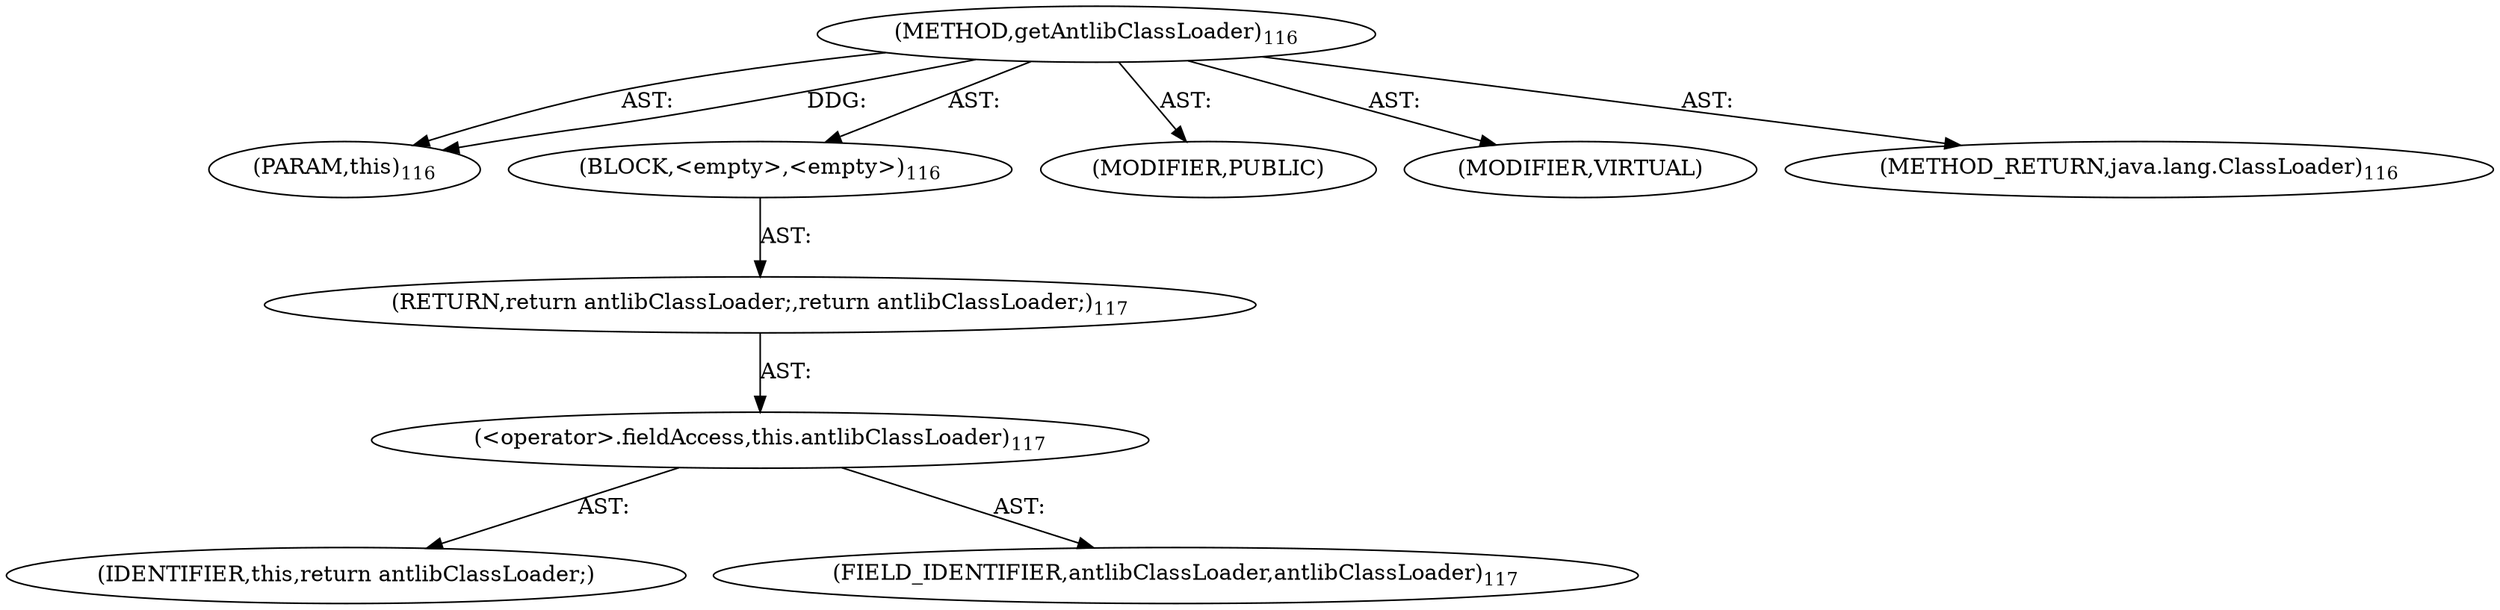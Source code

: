 digraph "getAntlibClassLoader" {  
"111669149699" [label = <(METHOD,getAntlibClassLoader)<SUB>116</SUB>> ]
"115964116997" [label = <(PARAM,this)<SUB>116</SUB>> ]
"25769803782" [label = <(BLOCK,&lt;empty&gt;,&lt;empty&gt;)<SUB>116</SUB>> ]
"146028888065" [label = <(RETURN,return antlibClassLoader;,return antlibClassLoader;)<SUB>117</SUB>> ]
"30064771086" [label = <(&lt;operator&gt;.fieldAccess,this.antlibClassLoader)<SUB>117</SUB>> ]
"68719476749" [label = <(IDENTIFIER,this,return antlibClassLoader;)> ]
"55834574852" [label = <(FIELD_IDENTIFIER,antlibClassLoader,antlibClassLoader)<SUB>117</SUB>> ]
"133143986184" [label = <(MODIFIER,PUBLIC)> ]
"133143986185" [label = <(MODIFIER,VIRTUAL)> ]
"128849018883" [label = <(METHOD_RETURN,java.lang.ClassLoader)<SUB>116</SUB>> ]
  "111669149699" -> "115964116997"  [ label = "AST: "] 
  "111669149699" -> "25769803782"  [ label = "AST: "] 
  "111669149699" -> "133143986184"  [ label = "AST: "] 
  "111669149699" -> "133143986185"  [ label = "AST: "] 
  "111669149699" -> "128849018883"  [ label = "AST: "] 
  "25769803782" -> "146028888065"  [ label = "AST: "] 
  "146028888065" -> "30064771086"  [ label = "AST: "] 
  "30064771086" -> "68719476749"  [ label = "AST: "] 
  "30064771086" -> "55834574852"  [ label = "AST: "] 
  "111669149699" -> "115964116997"  [ label = "DDG: "] 
}
